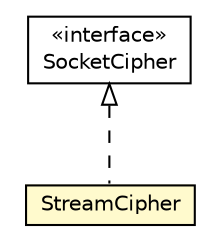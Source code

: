 #!/usr/local/bin/dot
#
# Class diagram 
# Generated by UMLGraph version R5_6-24-gf6e263 (http://www.umlgraph.org/)
#

digraph G {
	edge [fontname="Helvetica",fontsize=10,labelfontname="Helvetica",labelfontsize=10];
	node [fontname="Helvetica",fontsize=10,shape=plaintext];
	nodesep=0.25;
	ranksep=0.5;
	// org.universAAL.ri.gateway.communication.cipher.StreamCipher
	c30792 [label=<<table title="org.universAAL.ri.gateway.communication.cipher.StreamCipher" border="0" cellborder="1" cellspacing="0" cellpadding="2" port="p" bgcolor="lemonChiffon" href="./StreamCipher.html">
		<tr><td><table border="0" cellspacing="0" cellpadding="1">
<tr><td align="center" balign="center"> StreamCipher </td></tr>
		</table></td></tr>
		</table>>, URL="./StreamCipher.html", fontname="Helvetica", fontcolor="black", fontsize=10.0];
	// org.universAAL.ri.gateway.communication.cipher.SocketCipher
	c30794 [label=<<table title="org.universAAL.ri.gateway.communication.cipher.SocketCipher" border="0" cellborder="1" cellspacing="0" cellpadding="2" port="p" href="./SocketCipher.html">
		<tr><td><table border="0" cellspacing="0" cellpadding="1">
<tr><td align="center" balign="center"> &#171;interface&#187; </td></tr>
<tr><td align="center" balign="center"> SocketCipher </td></tr>
		</table></td></tr>
		</table>>, URL="./SocketCipher.html", fontname="Helvetica", fontcolor="black", fontsize=10.0];
	//org.universAAL.ri.gateway.communication.cipher.StreamCipher implements org.universAAL.ri.gateway.communication.cipher.SocketCipher
	c30794:p -> c30792:p [dir=back,arrowtail=empty,style=dashed];
}

